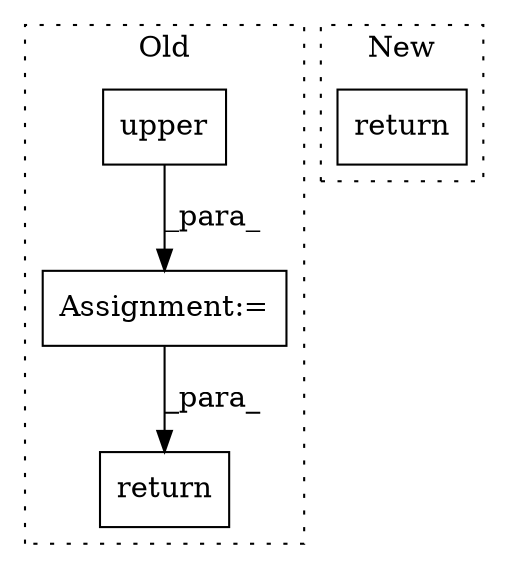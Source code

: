 digraph G {
subgraph cluster0 {
1 [label="upper" a="32" s="8094" l="7" shape="box"];
3 [label="return" a="41" s="8114" l="7" shape="box"];
4 [label="Assignment:=" a="7" s="8073" l="1" shape="box"];
label = "Old";
style="dotted";
}
subgraph cluster1 {
2 [label="return" a="41" s="7775" l="7" shape="box"];
label = "New";
style="dotted";
}
1 -> 4 [label="_para_"];
4 -> 3 [label="_para_"];
}